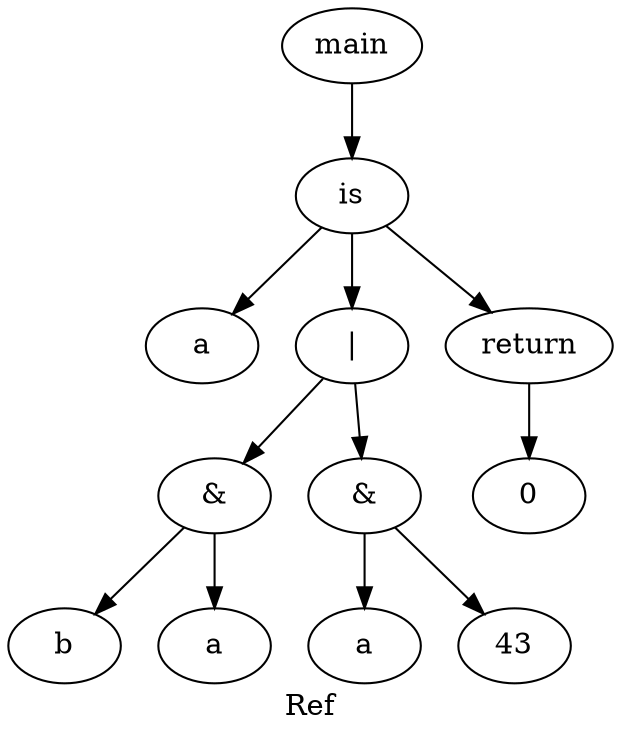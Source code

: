 digraph grafo {
  label="Ref";
  88167088652352 [ label="main" ];
  88167088652352 -> 88167088652880;
  88167088652880 [ label="is" ];
  88167088652880 -> 88167088652832;
  88167088652832 [ label="a" ];
  88167088652880 -> 88167088652784;
  88167088652784 [ label="|" ];
  88167088652784 -> 88167088652592;
  88167088652592 [ label="&" ];
  88167088652592 -> 88167088652496;
  88167088652496 [ label="b" ];
  88167088652592 -> 88167088652544;
  88167088652544 [ label="a" ];
  88167088652784 -> 88167088652736;
  88167088652736 [ label="&" ];
  88167088652736 -> 88167088652640;
  88167088652640 [ label="a" ];
  88167088652736 -> 88167088652688;
  88167088652688 [ label="43" ];
  88167088652880 -> 88167088652976;
  88167088652976 [ label="return" ];
  88167088652976 -> 88167088652928;
  88167088652928 [ label="0" ];
}
